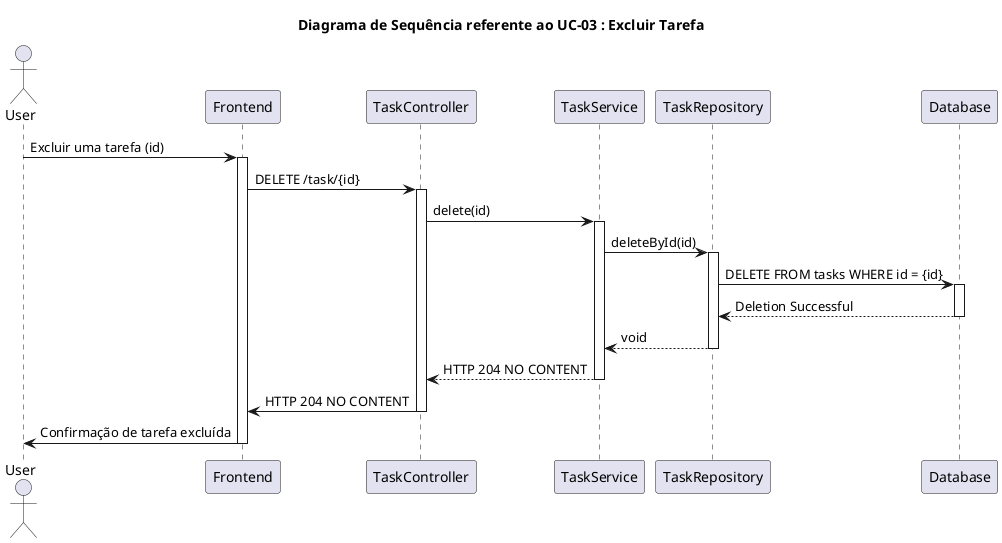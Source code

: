 @startuml diagramaSequenciaUC03.puml
title Diagrama de Sequência referente ao UC-03 : Excluir Tarefa

actor User
participant Frontend
participant TaskController
participant TaskService
participant TaskRepository
participant Database

User -> Frontend: Excluir uma tarefa (id)
activate Frontend
Frontend -> TaskController: DELETE /task/{id}
activate TaskController
TaskController -> TaskService: delete(id)
activate TaskService
TaskService -> TaskRepository: deleteById(id)
activate TaskRepository
TaskRepository -> Database: DELETE FROM tasks WHERE id = {id}
activate Database
Database --> TaskRepository: Deletion Successful
deactivate Database
TaskRepository --> TaskService: void
deactivate TaskRepository
TaskService --> TaskController: HTTP 204 NO CONTENT
deactivate TaskService
TaskController -> Frontend: HTTP 204 NO CONTENT
deactivate TaskController
Frontend -> User: Confirmação de tarefa excluída
deactivate Frontend
@enduml